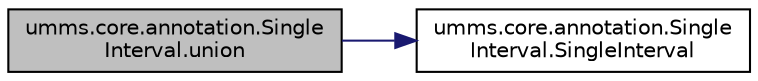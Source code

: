 digraph "umms.core.annotation.SingleInterval.union"
{
  edge [fontname="Helvetica",fontsize="10",labelfontname="Helvetica",labelfontsize="10"];
  node [fontname="Helvetica",fontsize="10",shape=record];
  rankdir="LR";
  Node1 [label="umms.core.annotation.Single\lInterval.union",height=0.2,width=0.4,color="black", fillcolor="grey75", style="filled" fontcolor="black"];
  Node1 -> Node2 [color="midnightblue",fontsize="10",style="solid",fontname="Helvetica"];
  Node2 [label="umms.core.annotation.Single\lInterval.SingleInterval",height=0.2,width=0.4,color="black", fillcolor="white", style="filled",URL="$classumms_1_1core_1_1annotation_1_1_single_interval.html#a0cb30ab2aae75194cad10928e2e8dc6e"];
}
